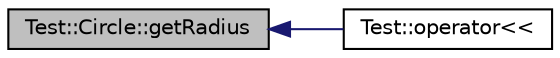 digraph "Test::Circle::getRadius"
{
  edge [fontname="Helvetica",fontsize="10",labelfontname="Helvetica",labelfontsize="10"];
  node [fontname="Helvetica",fontsize="10",shape=record];
  rankdir="LR";
  Node1 [label="Test::Circle::getRadius",height=0.2,width=0.4,color="black", fillcolor="grey75", style="filled" fontcolor="black"];
  Node1 -> Node2 [dir="back",color="midnightblue",fontsize="10",style="solid",fontname="Helvetica"];
  Node2 [label="Test::operator\<\<",height=0.2,width=0.4,color="black", fillcolor="white", style="filled",URL="$namespace_test.html#a5bf6254f25bec299a76b16d721b7594e"];
}
